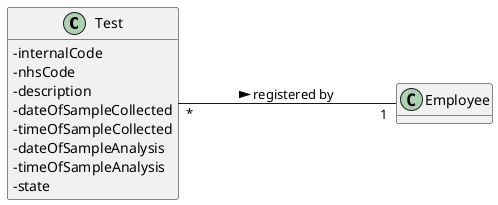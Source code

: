 @startuml
hide methods
left to right direction
skinparam classAttributeIconSize 0



class Test {
-internalCode
-nhsCode
-description
-dateOfSampleCollected
-timeOfSampleCollected
-dateOfSampleAnalysis
-timeOfSampleAnalysis
-state
}




Test "*"---"1" Employee : registered by >



@enduml